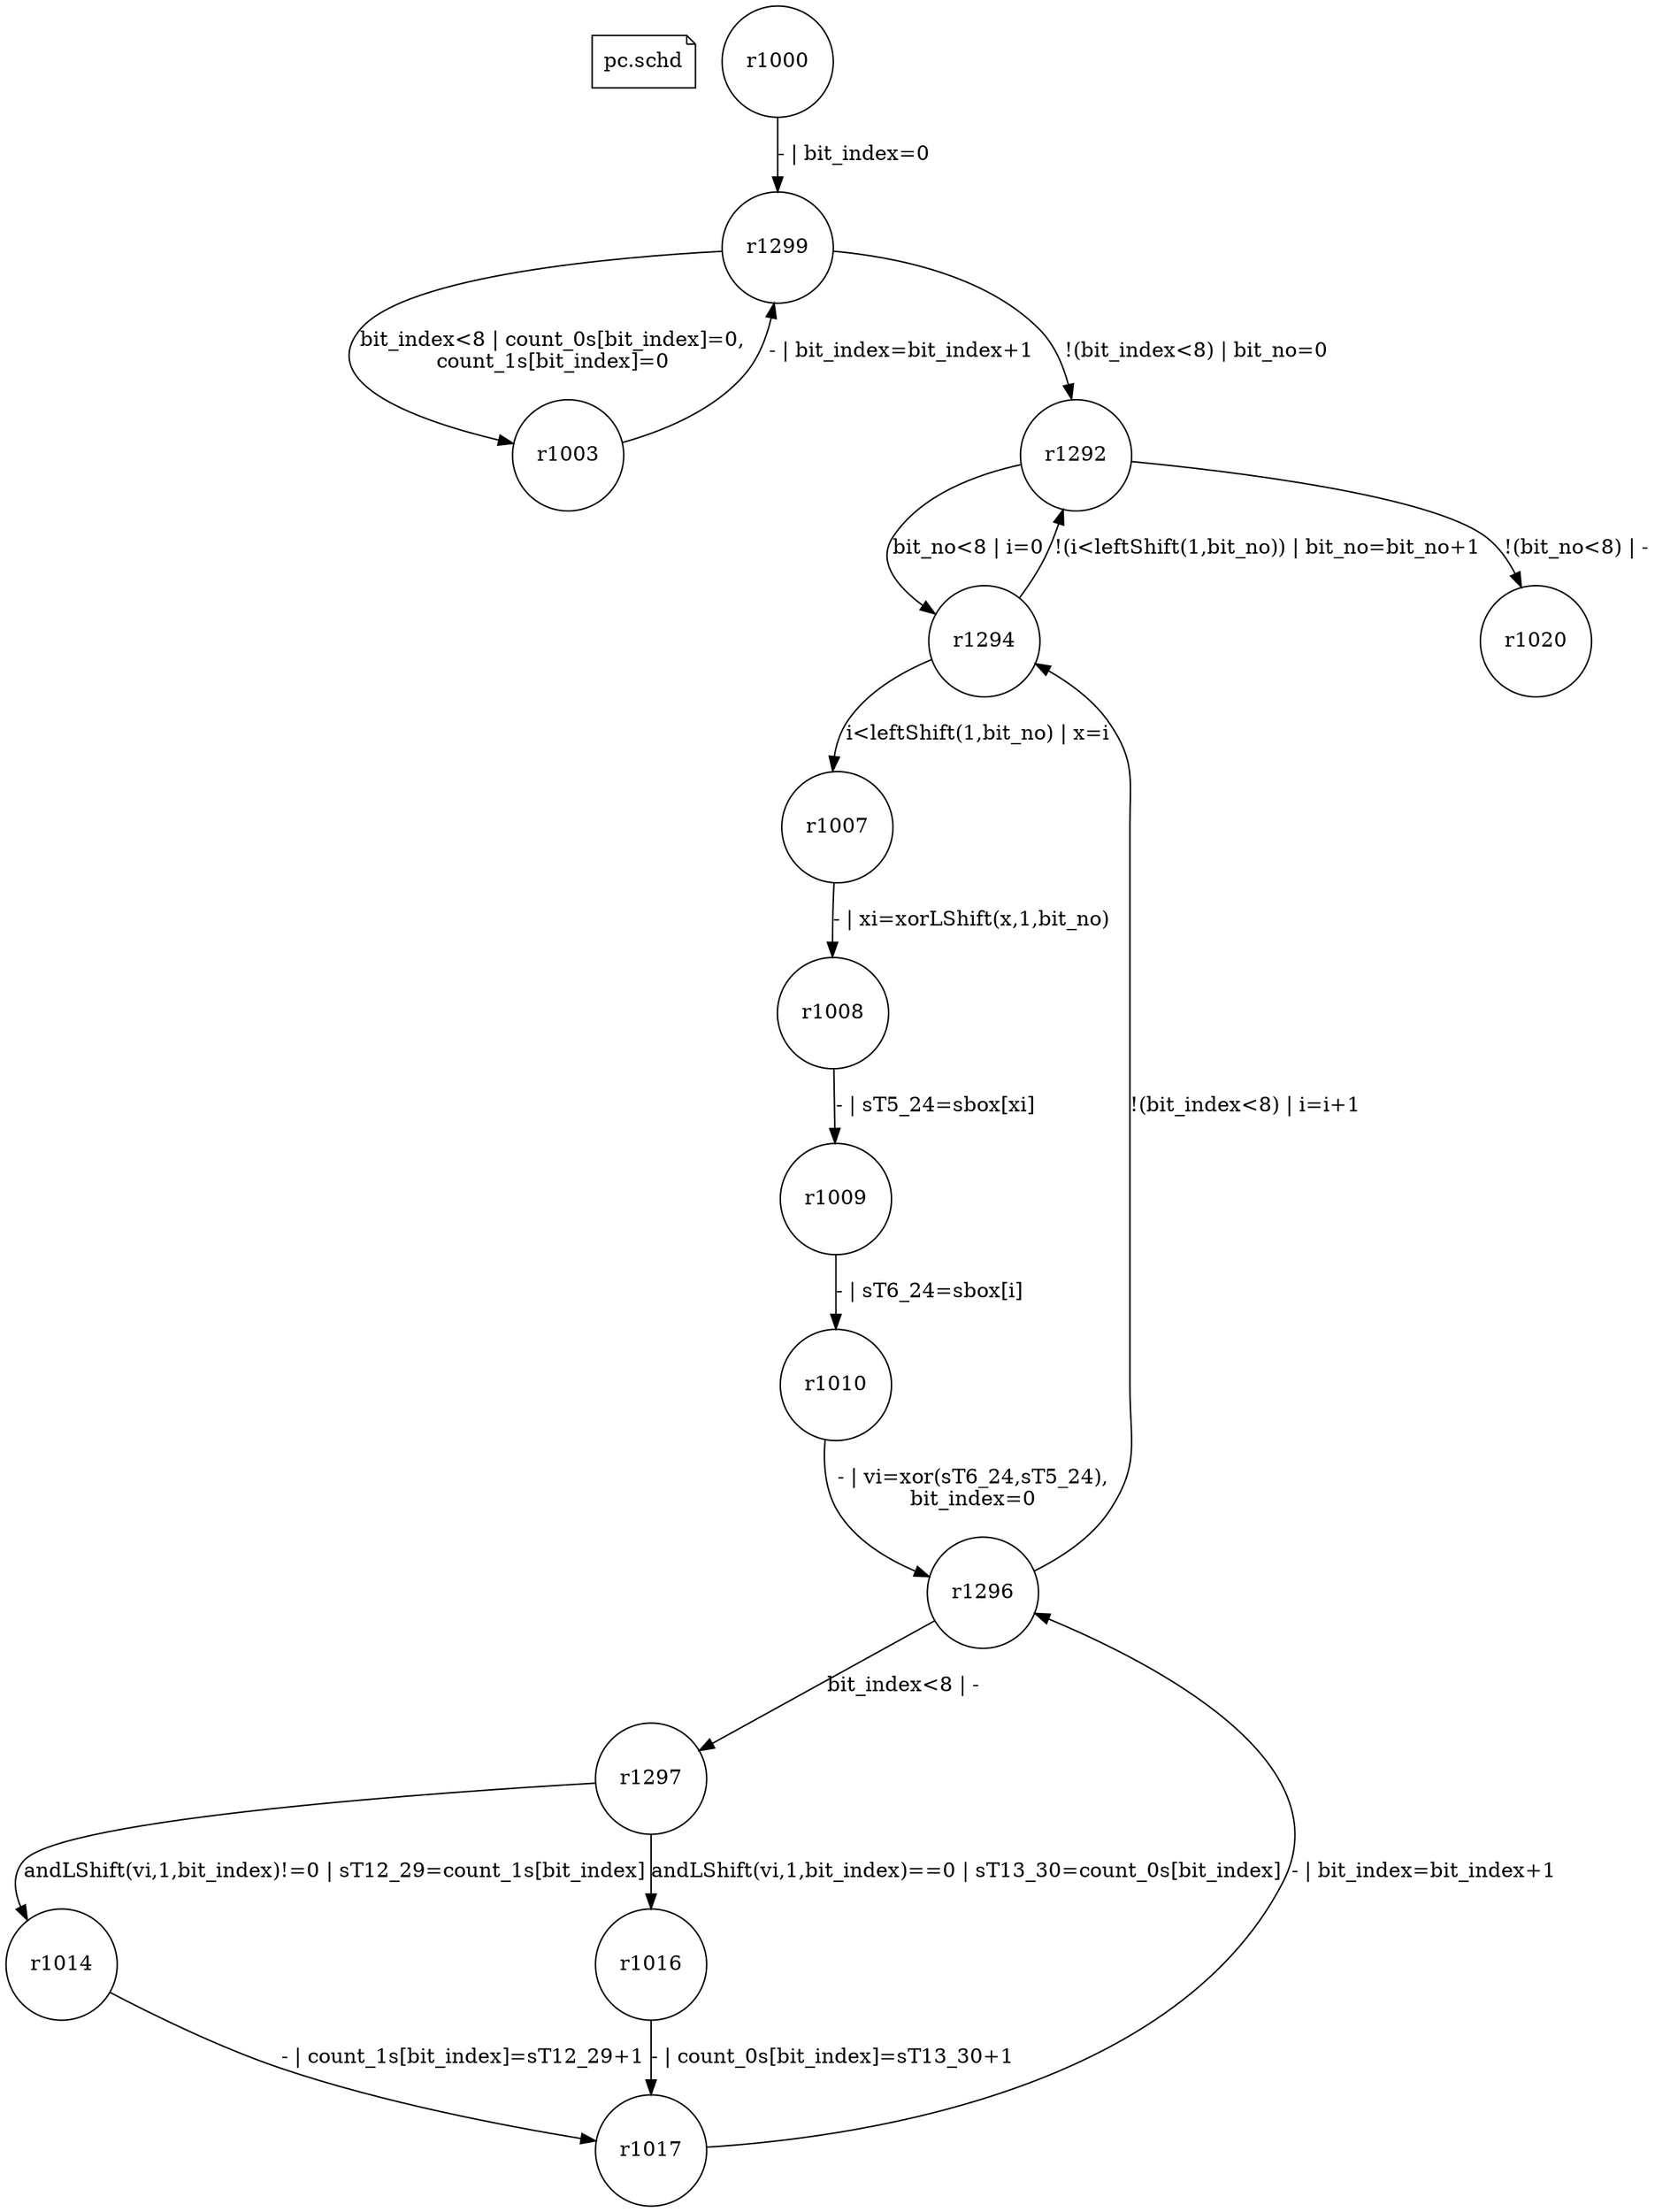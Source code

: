 digraph fsmdIndot {

"pc.schd" [shape=note];
r1000 [shape=circle];
r1299 [shape=circle];
r1000 -> r1299 [label="- | bit_index=0"];
r1299 [shape=circle];
r1003 [shape=circle];
r1299 -> r1003 [label="bit_index<8 | count_0s[bit_index]=0,\ncount_1s[bit_index]=0"];
r1292 [shape=circle];
r1299 -> r1292 [label="!(bit_index<8) | bit_no=0"];
r1003 [shape=circle];
r1299 [shape=circle];
r1003 -> r1299 [label="- | bit_index=bit_index+1"];
r1292 [shape=circle];
r1294 [shape=circle];
r1292 -> r1294 [label="bit_no<8 | i=0"];
r1020 [shape=circle];
r1292 -> r1020 [label="!(bit_no<8) | -"];
r1294 [shape=circle];
r1007 [shape=circle];
r1294 -> r1007 [label="i<leftShift(1,bit_no) | x=i"];
r1292 [shape=circle];
r1294 -> r1292 [label="!(i<leftShift(1,bit_no)) | bit_no=bit_no+1"];
r1007 [shape=circle];
r1008 [shape=circle];
r1007 -> r1008 [label="- | xi=xorLShift(x,1,bit_no)"];
r1008 [shape=circle];
r1009 [shape=circle];
r1008 -> r1009 [label="- | sT5_24=sbox[xi]"];
r1009 [shape=circle];
r1010 [shape=circle];
r1009 -> r1010 [label="- | sT6_24=sbox[i]"];
r1010 [shape=circle];
r1296 [shape=circle];
r1010 -> r1296 [label="- | vi=xor(sT6_24,sT5_24),\nbit_index=0"];
r1296 [shape=circle];
r1297 [shape=circle];
r1296 -> r1297 [label="bit_index<8 | -"];
r1294 [shape=circle];
r1296 -> r1294 [label="!(bit_index<8) | i=i+1"];
r1297 [shape=circle];
r1014 [shape=circle];
r1297 -> r1014 [label="andLShift(vi,1,bit_index)!=0 | sT12_29=count_1s[bit_index]"];
r1016 [shape=circle];
r1297 -> r1016 [label="andLShift(vi,1,bit_index)==0 | sT13_30=count_0s[bit_index]"];
r1014 [shape=circle];
r1017 [shape=circle];
r1014 -> r1017 [label="- | count_1s[bit_index]=sT12_29+1"];
r1016 [shape=circle];
r1017 [shape=circle];
r1016 -> r1017 [label="- | count_0s[bit_index]=sT13_30+1"];
r1017 [shape=circle];
r1296 [shape=circle];
r1017 -> r1296 [label="- | bit_index=bit_index+1"];

}
